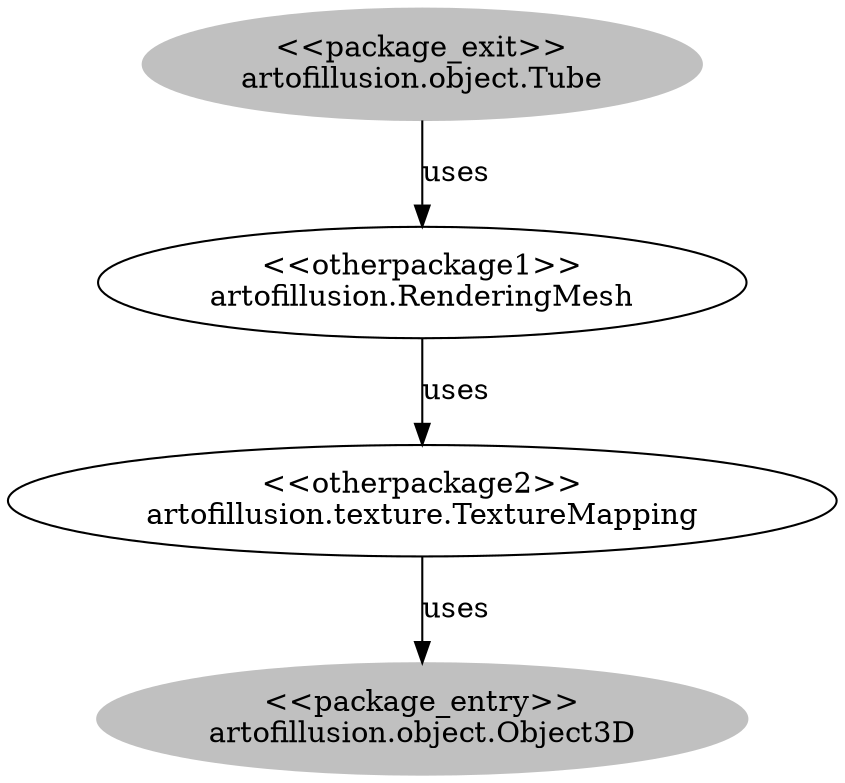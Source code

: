 digraph cd {
	artofillusion_object_Tube [label="<<package_exit>>
artofillusion.object.Tube",style=filled,color="grey"];
	artofillusion_object_Object3D [label="<<package_entry>>
artofillusion.object.Object3D",style=filled,color="grey"];
	artofillusion_RenderingMesh [label="<<otherpackage1>>
artofillusion.RenderingMesh"];
	artofillusion_texture_TextureMapping [label="<<otherpackage2>>
artofillusion.texture.TextureMapping"];
	artofillusion_object_Tube -> artofillusion_RenderingMesh [label=uses];
	artofillusion_texture_TextureMapping -> artofillusion_object_Object3D [label=uses];
	artofillusion_RenderingMesh -> artofillusion_texture_TextureMapping [label=uses];
}

